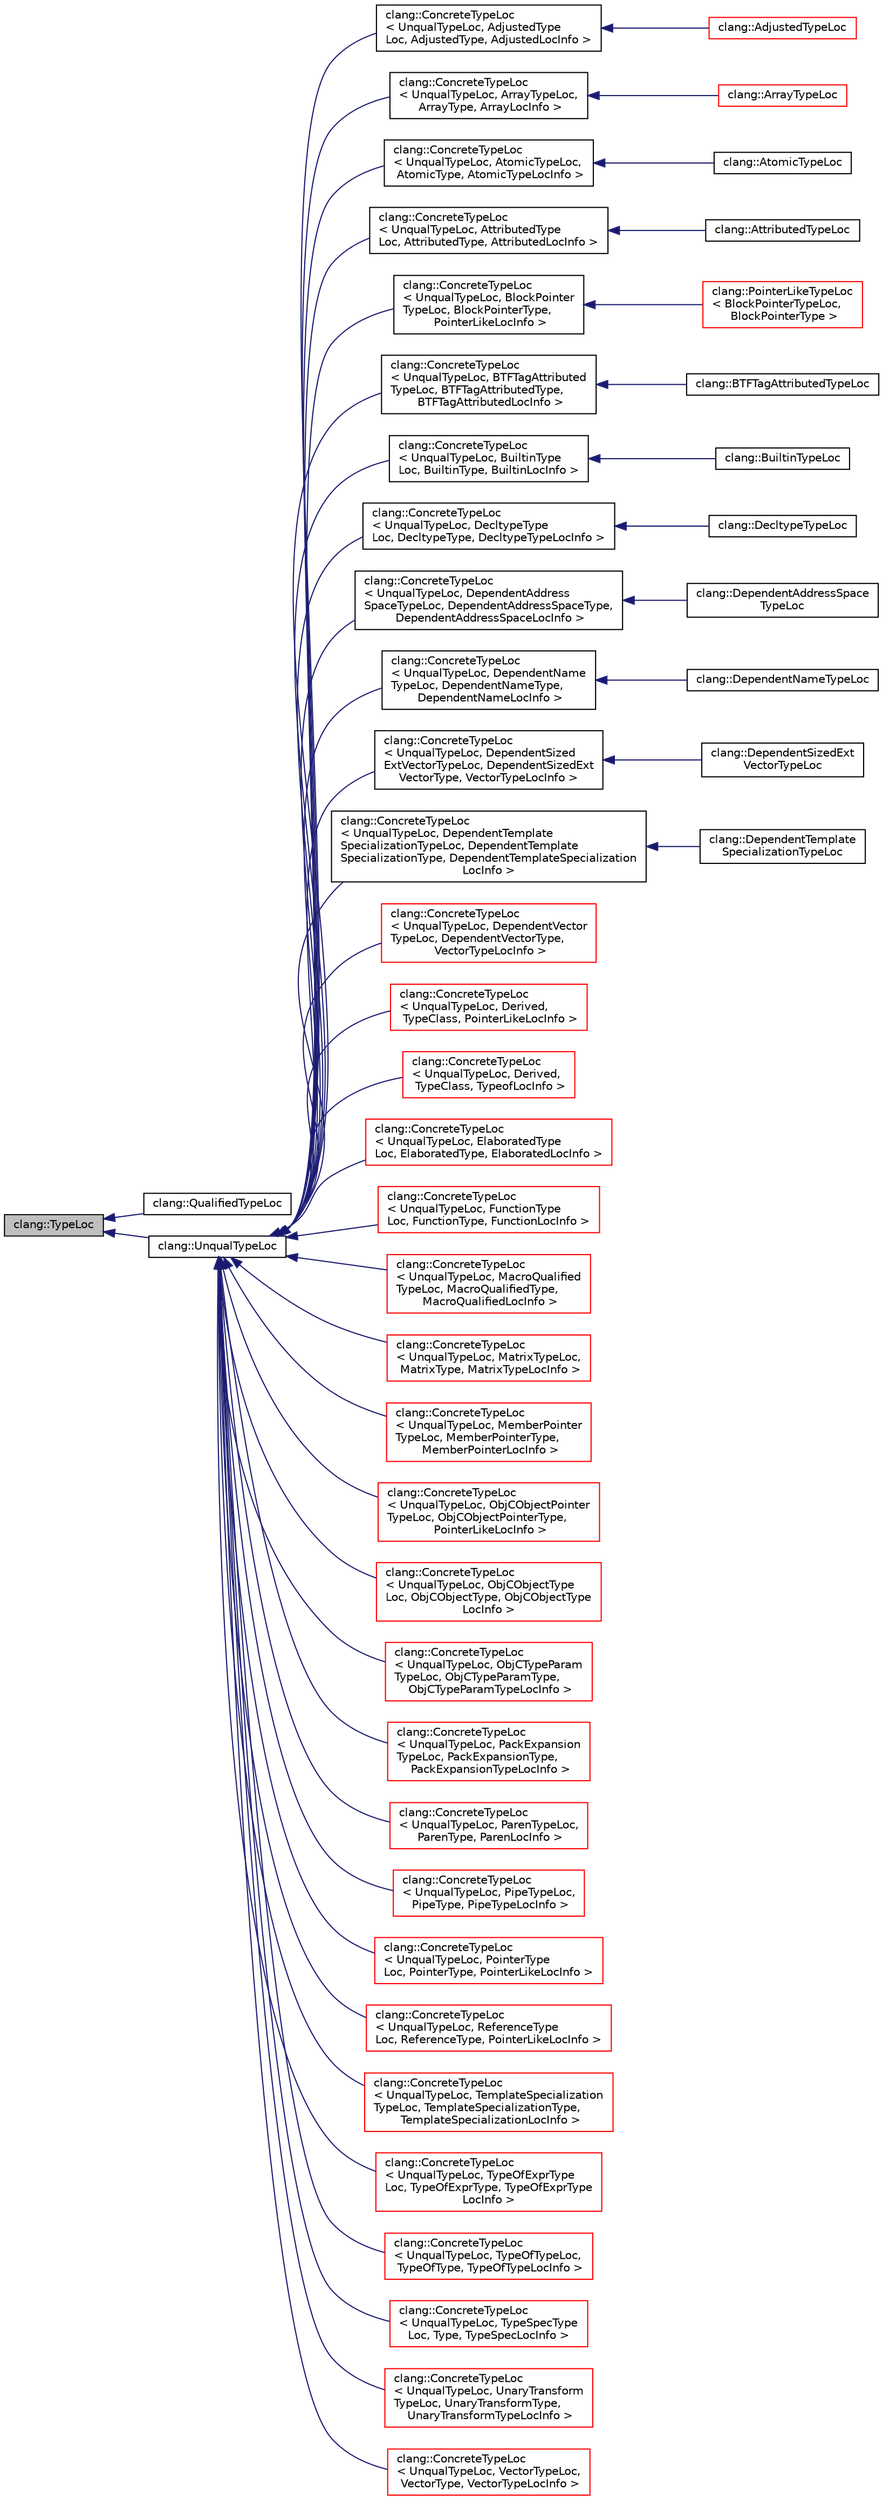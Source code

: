 digraph "clang::TypeLoc"
{
 // LATEX_PDF_SIZE
  bgcolor="transparent";
  edge [fontname="Helvetica",fontsize="10",labelfontname="Helvetica",labelfontsize="10"];
  node [fontname="Helvetica",fontsize="10",shape=record];
  rankdir="LR";
  Node1 [label="clang::TypeLoc",height=0.2,width=0.4,color="black", fillcolor="grey75", style="filled", fontcolor="black",tooltip="Base wrapper for a particular \"section\" of type source info."];
  Node1 -> Node2 [dir="back",color="midnightblue",fontsize="10",style="solid",fontname="Helvetica"];
  Node2 [label="clang::QualifiedTypeLoc",height=0.2,width=0.4,color="black",URL="$classclang_1_1QualifiedTypeLoc.html",tooltip="Wrapper of type source information for a type with non-trivial direct qualifiers."];
  Node1 -> Node3 [dir="back",color="midnightblue",fontsize="10",style="solid",fontname="Helvetica"];
  Node3 [label="clang::UnqualTypeLoc",height=0.2,width=0.4,color="black",URL="$classclang_1_1UnqualTypeLoc.html",tooltip="Wrapper of type source information for a type with no direct qualifiers."];
  Node3 -> Node4 [dir="back",color="midnightblue",fontsize="10",style="solid",fontname="Helvetica"];
  Node4 [label="clang::ConcreteTypeLoc\l\< UnqualTypeLoc, AdjustedType\lLoc, AdjustedType, AdjustedLocInfo \>",height=0.2,width=0.4,color="black",URL="$classclang_1_1ConcreteTypeLoc.html",tooltip=" "];
  Node4 -> Node5 [dir="back",color="midnightblue",fontsize="10",style="solid",fontname="Helvetica"];
  Node5 [label="clang::AdjustedTypeLoc",height=0.2,width=0.4,color="red",URL="$classclang_1_1AdjustedTypeLoc.html",tooltip=" "];
  Node3 -> Node8 [dir="back",color="midnightblue",fontsize="10",style="solid",fontname="Helvetica"];
  Node8 [label="clang::ConcreteTypeLoc\l\< UnqualTypeLoc, ArrayTypeLoc,\l ArrayType, ArrayLocInfo \>",height=0.2,width=0.4,color="black",URL="$classclang_1_1ConcreteTypeLoc.html",tooltip=" "];
  Node8 -> Node9 [dir="back",color="midnightblue",fontsize="10",style="solid",fontname="Helvetica"];
  Node9 [label="clang::ArrayTypeLoc",height=0.2,width=0.4,color="red",URL="$classclang_1_1ArrayTypeLoc.html",tooltip="Wrapper for source info for arrays."];
  Node3 -> Node18 [dir="back",color="midnightblue",fontsize="10",style="solid",fontname="Helvetica"];
  Node18 [label="clang::ConcreteTypeLoc\l\< UnqualTypeLoc, AtomicTypeLoc,\l AtomicType, AtomicTypeLocInfo \>",height=0.2,width=0.4,color="black",URL="$classclang_1_1ConcreteTypeLoc.html",tooltip=" "];
  Node18 -> Node19 [dir="back",color="midnightblue",fontsize="10",style="solid",fontname="Helvetica"];
  Node19 [label="clang::AtomicTypeLoc",height=0.2,width=0.4,color="black",URL="$classclang_1_1AtomicTypeLoc.html",tooltip=" "];
  Node3 -> Node20 [dir="back",color="midnightblue",fontsize="10",style="solid",fontname="Helvetica"];
  Node20 [label="clang::ConcreteTypeLoc\l\< UnqualTypeLoc, AttributedType\lLoc, AttributedType, AttributedLocInfo \>",height=0.2,width=0.4,color="black",URL="$classclang_1_1ConcreteTypeLoc.html",tooltip=" "];
  Node20 -> Node21 [dir="back",color="midnightblue",fontsize="10",style="solid",fontname="Helvetica"];
  Node21 [label="clang::AttributedTypeLoc",height=0.2,width=0.4,color="black",URL="$classclang_1_1AttributedTypeLoc.html",tooltip="Type source information for an attributed type."];
  Node3 -> Node22 [dir="back",color="midnightblue",fontsize="10",style="solid",fontname="Helvetica"];
  Node22 [label="clang::ConcreteTypeLoc\l\< UnqualTypeLoc, BlockPointer\lTypeLoc, BlockPointerType,\l PointerLikeLocInfo \>",height=0.2,width=0.4,color="black",URL="$classclang_1_1ConcreteTypeLoc.html",tooltip=" "];
  Node22 -> Node23 [dir="back",color="midnightblue",fontsize="10",style="solid",fontname="Helvetica"];
  Node23 [label="clang::PointerLikeTypeLoc\l\< BlockPointerTypeLoc,\l BlockPointerType \>",height=0.2,width=0.4,color="red",URL="$classclang_1_1PointerLikeTypeLoc.html",tooltip=" "];
  Node3 -> Node25 [dir="back",color="midnightblue",fontsize="10",style="solid",fontname="Helvetica"];
  Node25 [label="clang::ConcreteTypeLoc\l\< UnqualTypeLoc, BTFTagAttributed\lTypeLoc, BTFTagAttributedType,\l BTFTagAttributedLocInfo \>",height=0.2,width=0.4,color="black",URL="$classclang_1_1ConcreteTypeLoc.html",tooltip=" "];
  Node25 -> Node26 [dir="back",color="midnightblue",fontsize="10",style="solid",fontname="Helvetica"];
  Node26 [label="clang::BTFTagAttributedTypeLoc",height=0.2,width=0.4,color="black",URL="$classclang_1_1BTFTagAttributedTypeLoc.html",tooltip="Type source information for an btf_tag attributed type."];
  Node3 -> Node27 [dir="back",color="midnightblue",fontsize="10",style="solid",fontname="Helvetica"];
  Node27 [label="clang::ConcreteTypeLoc\l\< UnqualTypeLoc, BuiltinType\lLoc, BuiltinType, BuiltinLocInfo \>",height=0.2,width=0.4,color="black",URL="$classclang_1_1ConcreteTypeLoc.html",tooltip=" "];
  Node27 -> Node28 [dir="back",color="midnightblue",fontsize="10",style="solid",fontname="Helvetica"];
  Node28 [label="clang::BuiltinTypeLoc",height=0.2,width=0.4,color="black",URL="$classclang_1_1BuiltinTypeLoc.html",tooltip="Wrapper for source info for builtin types."];
  Node3 -> Node29 [dir="back",color="midnightblue",fontsize="10",style="solid",fontname="Helvetica"];
  Node29 [label="clang::ConcreteTypeLoc\l\< UnqualTypeLoc, DecltypeType\lLoc, DecltypeType, DecltypeTypeLocInfo \>",height=0.2,width=0.4,color="black",URL="$classclang_1_1ConcreteTypeLoc.html",tooltip=" "];
  Node29 -> Node30 [dir="back",color="midnightblue",fontsize="10",style="solid",fontname="Helvetica"];
  Node30 [label="clang::DecltypeTypeLoc",height=0.2,width=0.4,color="black",URL="$classclang_1_1DecltypeTypeLoc.html",tooltip=" "];
  Node3 -> Node31 [dir="back",color="midnightblue",fontsize="10",style="solid",fontname="Helvetica"];
  Node31 [label="clang::ConcreteTypeLoc\l\< UnqualTypeLoc, DependentAddress\lSpaceTypeLoc, DependentAddressSpaceType,\l DependentAddressSpaceLocInfo \>",height=0.2,width=0.4,color="black",URL="$classclang_1_1ConcreteTypeLoc.html",tooltip=" "];
  Node31 -> Node32 [dir="back",color="midnightblue",fontsize="10",style="solid",fontname="Helvetica"];
  Node32 [label="clang::DependentAddressSpace\lTypeLoc",height=0.2,width=0.4,color="black",URL="$classclang_1_1DependentAddressSpaceTypeLoc.html",tooltip=" "];
  Node3 -> Node33 [dir="back",color="midnightblue",fontsize="10",style="solid",fontname="Helvetica"];
  Node33 [label="clang::ConcreteTypeLoc\l\< UnqualTypeLoc, DependentName\lTypeLoc, DependentNameType,\l DependentNameLocInfo \>",height=0.2,width=0.4,color="black",URL="$classclang_1_1ConcreteTypeLoc.html",tooltip=" "];
  Node33 -> Node34 [dir="back",color="midnightblue",fontsize="10",style="solid",fontname="Helvetica"];
  Node34 [label="clang::DependentNameTypeLoc",height=0.2,width=0.4,color="black",URL="$classclang_1_1DependentNameTypeLoc.html",tooltip=" "];
  Node3 -> Node35 [dir="back",color="midnightblue",fontsize="10",style="solid",fontname="Helvetica"];
  Node35 [label="clang::ConcreteTypeLoc\l\< UnqualTypeLoc, DependentSized\lExtVectorTypeLoc, DependentSizedExt\lVectorType, VectorTypeLocInfo \>",height=0.2,width=0.4,color="black",URL="$classclang_1_1ConcreteTypeLoc.html",tooltip=" "];
  Node35 -> Node36 [dir="back",color="midnightblue",fontsize="10",style="solid",fontname="Helvetica"];
  Node36 [label="clang::DependentSizedExt\lVectorTypeLoc",height=0.2,width=0.4,color="black",URL="$classclang_1_1DependentSizedExtVectorTypeLoc.html",tooltip=" "];
  Node3 -> Node37 [dir="back",color="midnightblue",fontsize="10",style="solid",fontname="Helvetica"];
  Node37 [label="clang::ConcreteTypeLoc\l\< UnqualTypeLoc, DependentTemplate\lSpecializationTypeLoc, DependentTemplate\lSpecializationType, DependentTemplateSpecialization\lLocInfo \>",height=0.2,width=0.4,color="black",URL="$classclang_1_1ConcreteTypeLoc.html",tooltip=" "];
  Node37 -> Node38 [dir="back",color="midnightblue",fontsize="10",style="solid",fontname="Helvetica"];
  Node38 [label="clang::DependentTemplate\lSpecializationTypeLoc",height=0.2,width=0.4,color="black",URL="$classclang_1_1DependentTemplateSpecializationTypeLoc.html",tooltip=" "];
  Node3 -> Node39 [dir="back",color="midnightblue",fontsize="10",style="solid",fontname="Helvetica"];
  Node39 [label="clang::ConcreteTypeLoc\l\< UnqualTypeLoc, DependentVector\lTypeLoc, DependentVectorType,\l VectorTypeLocInfo \>",height=0.2,width=0.4,color="red",URL="$classclang_1_1ConcreteTypeLoc.html",tooltip=" "];
  Node3 -> Node41 [dir="back",color="midnightblue",fontsize="10",style="solid",fontname="Helvetica"];
  Node41 [label="clang::ConcreteTypeLoc\l\< UnqualTypeLoc, Derived,\l TypeClass, PointerLikeLocInfo \>",height=0.2,width=0.4,color="red",URL="$classclang_1_1ConcreteTypeLoc.html",tooltip=" "];
  Node3 -> Node55 [dir="back",color="midnightblue",fontsize="10",style="solid",fontname="Helvetica"];
  Node55 [label="clang::ConcreteTypeLoc\l\< UnqualTypeLoc, Derived,\l TypeClass, TypeofLocInfo \>",height=0.2,width=0.4,color="red",URL="$classclang_1_1ConcreteTypeLoc.html",tooltip=" "];
  Node3 -> Node61 [dir="back",color="midnightblue",fontsize="10",style="solid",fontname="Helvetica"];
  Node61 [label="clang::ConcreteTypeLoc\l\< UnqualTypeLoc, ElaboratedType\lLoc, ElaboratedType, ElaboratedLocInfo \>",height=0.2,width=0.4,color="red",URL="$classclang_1_1ConcreteTypeLoc.html",tooltip=" "];
  Node3 -> Node63 [dir="back",color="midnightblue",fontsize="10",style="solid",fontname="Helvetica"];
  Node63 [label="clang::ConcreteTypeLoc\l\< UnqualTypeLoc, FunctionType\lLoc, FunctionType, FunctionLocInfo \>",height=0.2,width=0.4,color="red",URL="$classclang_1_1ConcreteTypeLoc.html",tooltip=" "];
  Node3 -> Node69 [dir="back",color="midnightblue",fontsize="10",style="solid",fontname="Helvetica"];
  Node69 [label="clang::ConcreteTypeLoc\l\< UnqualTypeLoc, MacroQualified\lTypeLoc, MacroQualifiedType,\l MacroQualifiedLocInfo \>",height=0.2,width=0.4,color="red",URL="$classclang_1_1ConcreteTypeLoc.html",tooltip=" "];
  Node3 -> Node71 [dir="back",color="midnightblue",fontsize="10",style="solid",fontname="Helvetica"];
  Node71 [label="clang::ConcreteTypeLoc\l\< UnqualTypeLoc, MatrixTypeLoc,\l MatrixType, MatrixTypeLocInfo \>",height=0.2,width=0.4,color="red",URL="$classclang_1_1ConcreteTypeLoc.html",tooltip=" "];
  Node3 -> Node77 [dir="back",color="midnightblue",fontsize="10",style="solid",fontname="Helvetica"];
  Node77 [label="clang::ConcreteTypeLoc\l\< UnqualTypeLoc, MemberPointer\lTypeLoc, MemberPointerType,\l MemberPointerLocInfo \>",height=0.2,width=0.4,color="red",URL="$classclang_1_1ConcreteTypeLoc.html",tooltip=" "];
  Node3 -> Node78 [dir="back",color="midnightblue",fontsize="10",style="solid",fontname="Helvetica"];
  Node78 [label="clang::ConcreteTypeLoc\l\< UnqualTypeLoc, ObjCObjectPointer\lTypeLoc, ObjCObjectPointerType,\l PointerLikeLocInfo \>",height=0.2,width=0.4,color="red",URL="$classclang_1_1ConcreteTypeLoc.html",tooltip=" "];
  Node3 -> Node79 [dir="back",color="midnightblue",fontsize="10",style="solid",fontname="Helvetica"];
  Node79 [label="clang::ConcreteTypeLoc\l\< UnqualTypeLoc, ObjCObjectType\lLoc, ObjCObjectType, ObjCObjectType\lLocInfo \>",height=0.2,width=0.4,color="red",URL="$classclang_1_1ConcreteTypeLoc.html",tooltip=" "];
  Node3 -> Node83 [dir="back",color="midnightblue",fontsize="10",style="solid",fontname="Helvetica"];
  Node83 [label="clang::ConcreteTypeLoc\l\< UnqualTypeLoc, ObjCTypeParam\lTypeLoc, ObjCTypeParamType,\l ObjCTypeParamTypeLocInfo \>",height=0.2,width=0.4,color="red",URL="$classclang_1_1ConcreteTypeLoc.html",tooltip=" "];
  Node3 -> Node85 [dir="back",color="midnightblue",fontsize="10",style="solid",fontname="Helvetica"];
  Node85 [label="clang::ConcreteTypeLoc\l\< UnqualTypeLoc, PackExpansion\lTypeLoc, PackExpansionType,\l PackExpansionTypeLocInfo \>",height=0.2,width=0.4,color="red",URL="$classclang_1_1ConcreteTypeLoc.html",tooltip=" "];
  Node3 -> Node87 [dir="back",color="midnightblue",fontsize="10",style="solid",fontname="Helvetica"];
  Node87 [label="clang::ConcreteTypeLoc\l\< UnqualTypeLoc, ParenTypeLoc,\l ParenType, ParenLocInfo \>",height=0.2,width=0.4,color="red",URL="$classclang_1_1ConcreteTypeLoc.html",tooltip=" "];
  Node3 -> Node89 [dir="back",color="midnightblue",fontsize="10",style="solid",fontname="Helvetica"];
  Node89 [label="clang::ConcreteTypeLoc\l\< UnqualTypeLoc, PipeTypeLoc,\l PipeType, PipeTypeLocInfo \>",height=0.2,width=0.4,color="red",URL="$classclang_1_1ConcreteTypeLoc.html",tooltip=" "];
  Node3 -> Node91 [dir="back",color="midnightblue",fontsize="10",style="solid",fontname="Helvetica"];
  Node91 [label="clang::ConcreteTypeLoc\l\< UnqualTypeLoc, PointerType\lLoc, PointerType, PointerLikeLocInfo \>",height=0.2,width=0.4,color="red",URL="$classclang_1_1ConcreteTypeLoc.html",tooltip=" "];
  Node3 -> Node92 [dir="back",color="midnightblue",fontsize="10",style="solid",fontname="Helvetica"];
  Node92 [label="clang::ConcreteTypeLoc\l\< UnqualTypeLoc, ReferenceType\lLoc, ReferenceType, PointerLikeLocInfo \>",height=0.2,width=0.4,color="red",URL="$classclang_1_1ConcreteTypeLoc.html",tooltip=" "];
  Node3 -> Node93 [dir="back",color="midnightblue",fontsize="10",style="solid",fontname="Helvetica"];
  Node93 [label="clang::ConcreteTypeLoc\l\< UnqualTypeLoc, TemplateSpecialization\lTypeLoc, TemplateSpecializationType,\l TemplateSpecializationLocInfo \>",height=0.2,width=0.4,color="red",URL="$classclang_1_1ConcreteTypeLoc.html",tooltip=" "];
  Node3 -> Node95 [dir="back",color="midnightblue",fontsize="10",style="solid",fontname="Helvetica"];
  Node95 [label="clang::ConcreteTypeLoc\l\< UnqualTypeLoc, TypeOfExprType\lLoc, TypeOfExprType, TypeOfExprType\lLocInfo \>",height=0.2,width=0.4,color="red",URL="$classclang_1_1ConcreteTypeLoc.html",tooltip=" "];
  Node3 -> Node96 [dir="back",color="midnightblue",fontsize="10",style="solid",fontname="Helvetica"];
  Node96 [label="clang::ConcreteTypeLoc\l\< UnqualTypeLoc, TypeOfTypeLoc,\l TypeOfType, TypeOfTypeLocInfo \>",height=0.2,width=0.4,color="red",URL="$classclang_1_1ConcreteTypeLoc.html",tooltip=" "];
  Node3 -> Node97 [dir="back",color="midnightblue",fontsize="10",style="solid",fontname="Helvetica"];
  Node97 [label="clang::ConcreteTypeLoc\l\< UnqualTypeLoc, TypeSpecType\lLoc, Type, TypeSpecLocInfo \>",height=0.2,width=0.4,color="red",URL="$classclang_1_1ConcreteTypeLoc.html",tooltip=" "];
  Node3 -> Node131 [dir="back",color="midnightblue",fontsize="10",style="solid",fontname="Helvetica"];
  Node131 [label="clang::ConcreteTypeLoc\l\< UnqualTypeLoc, UnaryTransform\lTypeLoc, UnaryTransformType,\l UnaryTransformTypeLocInfo \>",height=0.2,width=0.4,color="red",URL="$classclang_1_1ConcreteTypeLoc.html",tooltip=" "];
  Node3 -> Node133 [dir="back",color="midnightblue",fontsize="10",style="solid",fontname="Helvetica"];
  Node133 [label="clang::ConcreteTypeLoc\l\< UnqualTypeLoc, VectorTypeLoc,\l VectorType, VectorTypeLocInfo \>",height=0.2,width=0.4,color="red",URL="$classclang_1_1ConcreteTypeLoc.html",tooltip=" "];
}
